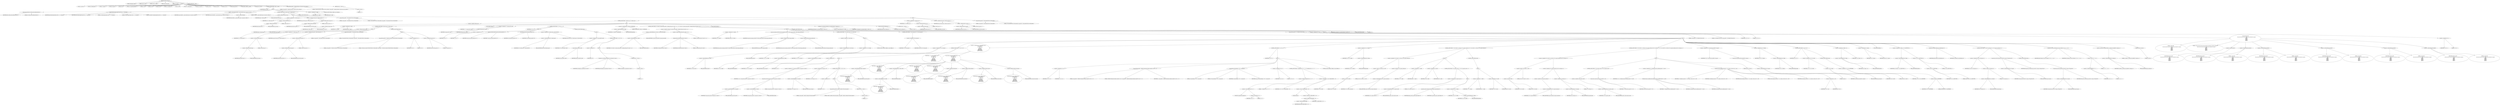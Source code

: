 digraph hostapd_notif_assoc {  
"1000120" [label = "(METHOD,hostapd_notif_assoc)" ]
"1000121" [label = "(PARAM,hostapd_data *hapd)" ]
"1000122" [label = "(PARAM,const u8 *addr)" ]
"1000123" [label = "(PARAM,const u8 *req_ies)" ]
"1000124" [label = "(PARAM,size_t req_ies_len)" ]
"1000125" [label = "(PARAM,int reassoc)" ]
"1000126" [label = "(BLOCK,,)" ]
"1000127" [label = "(LOCAL,v5: const u8 *)" ]
"1000128" [label = "(LOCAL,v6: hostapd_data *)" ]
"1000129" [label = "(LOCAL,v7: sta_info *)" ]
"1000130" [label = "(LOCAL,v8: sta_info *)" ]
"1000131" [label = "(LOCAL,v9: int)" ]
"1000132" [label = "(LOCAL,v10: wpa_state_machine *)" ]
"1000133" [label = "(LOCAL,v11: int)" ]
"1000134" [label = "(LOCAL,v12: int)" ]
"1000135" [label = "(LOCAL,v13: int)" ]
"1000136" [label = "(LOCAL,v14: unsigned int)" ]
"1000137" [label = "(LOCAL,v16: u32)" ]
"1000138" [label = "(LOCAL,v17: hostapd_data *)" ]
"1000139" [label = "(LOCAL,v18: const u8 *)" ]
"1000140" [label = "(LOCAL,v19: int)" ]
"1000141" [label = "(LOCAL,v20: u32)" ]
"1000142" [label = "(LOCAL,v21: u8 *)" ]
"1000143" [label = "(LOCAL,wpa_ie_len: int)" ]
"1000144" [label = "(LOCAL,elems: ieee802_11_elems)" ]
"1000145" [label = "(LOCAL,eid: u8 [ 1080 ])" ]
"1000146" [label = "(CONTROL_STRUCTURE,if ( addr ),if ( addr ))" ]
"1000147" [label = "(IDENTIFIER,addr,if ( addr ))" ]
"1000148" [label = "(BLOCK,,)" ]
"1000149" [label = "(random_add_randomness,random_add_randomness(addr, 6u))" ]
"1000150" [label = "(IDENTIFIER,addr,random_add_randomness(addr, 6u))" ]
"1000151" [label = "(LITERAL,6u,random_add_randomness(addr, 6u))" ]
"1000152" [label = "(hostapd_logger,hostapd_logger(hapd, addr, 1u, 2, \"associated\"))" ]
"1000153" [label = "(IDENTIFIER,hapd,hostapd_logger(hapd, addr, 1u, 2, \"associated\"))" ]
"1000154" [label = "(IDENTIFIER,addr,hostapd_logger(hapd, addr, 1u, 2, \"associated\"))" ]
"1000155" [label = "(LITERAL,1u,hostapd_logger(hapd, addr, 1u, 2, \"associated\"))" ]
"1000156" [label = "(LITERAL,2,hostapd_logger(hapd, addr, 1u, 2, \"associated\"))" ]
"1000157" [label = "(LITERAL,\"associated\",hostapd_logger(hapd, addr, 1u, 2, \"associated\"))" ]
"1000158" [label = "(ieee802_11_parse_elems,ieee802_11_parse_elems(req_ies, req_ies_len, &elems, 0))" ]
"1000159" [label = "(IDENTIFIER,req_ies,ieee802_11_parse_elems(req_ies, req_ies_len, &elems, 0))" ]
"1000160" [label = "(IDENTIFIER,req_ies_len,ieee802_11_parse_elems(req_ies, req_ies_len, &elems, 0))" ]
"1000161" [label = "(<operator>.addressOf,&elems)" ]
"1000162" [label = "(IDENTIFIER,elems,ieee802_11_parse_elems(req_ies, req_ies_len, &elems, 0))" ]
"1000163" [label = "(LITERAL,0,ieee802_11_parse_elems(req_ies, req_ies_len, &elems, 0))" ]
"1000164" [label = "(CONTROL_STRUCTURE,if ( elems.wps_ie ),if ( elems.wps_ie ))" ]
"1000165" [label = "(<operator>.fieldAccess,elems.wps_ie)" ]
"1000166" [label = "(IDENTIFIER,elems,if ( elems.wps_ie ))" ]
"1000167" [label = "(FIELD_IDENTIFIER,wps_ie,wps_ie)" ]
"1000168" [label = "(BLOCK,,)" ]
"1000169" [label = "(<operator>.assignment,v5 = elems.wps_ie - 2)" ]
"1000170" [label = "(IDENTIFIER,v5,v5 = elems.wps_ie - 2)" ]
"1000171" [label = "(<operator>.subtraction,elems.wps_ie - 2)" ]
"1000172" [label = "(<operator>.fieldAccess,elems.wps_ie)" ]
"1000173" [label = "(IDENTIFIER,elems,elems.wps_ie - 2)" ]
"1000174" [label = "(FIELD_IDENTIFIER,wps_ie,wps_ie)" ]
"1000175" [label = "(LITERAL,2,elems.wps_ie - 2)" ]
"1000176" [label = "(<operator>.assignment,wpa_ie_len = elems.wps_ie_len + 2)" ]
"1000177" [label = "(IDENTIFIER,wpa_ie_len,wpa_ie_len = elems.wps_ie_len + 2)" ]
"1000178" [label = "(<operator>.addition,elems.wps_ie_len + 2)" ]
"1000179" [label = "(<operator>.fieldAccess,elems.wps_ie_len)" ]
"1000180" [label = "(IDENTIFIER,elems,elems.wps_ie_len + 2)" ]
"1000181" [label = "(FIELD_IDENTIFIER,wps_ie_len,wps_ie_len)" ]
"1000182" [label = "(LITERAL,2,elems.wps_ie_len + 2)" ]
"1000183" [label = "(wpa_printf,wpa_printf(2, \"STA included WPS IE in (Re)AssocReq\"))" ]
"1000184" [label = "(LITERAL,2,wpa_printf(2, \"STA included WPS IE in (Re)AssocReq\"))" ]
"1000185" [label = "(LITERAL,\"STA included WPS IE in (Re)AssocReq\",wpa_printf(2, \"STA included WPS IE in (Re)AssocReq\"))" ]
"1000186" [label = "(CONTROL_STRUCTURE,else,else)" ]
"1000187" [label = "(BLOCK,,)" ]
"1000188" [label = "(CONTROL_STRUCTURE,if ( !elems.rsn_ie ),if ( !elems.rsn_ie ))" ]
"1000189" [label = "(<operator>.logicalNot,!elems.rsn_ie)" ]
"1000190" [label = "(<operator>.fieldAccess,elems.rsn_ie)" ]
"1000191" [label = "(IDENTIFIER,elems,!elems.rsn_ie)" ]
"1000192" [label = "(FIELD_IDENTIFIER,rsn_ie,rsn_ie)" ]
"1000193" [label = "(BLOCK,,)" ]
"1000194" [label = "(<operator>.assignment,v6 = hapd)" ]
"1000195" [label = "(IDENTIFIER,v6,v6 = hapd)" ]
"1000196" [label = "(IDENTIFIER,hapd,v6 = hapd)" ]
"1000197" [label = "(CONTROL_STRUCTURE,if ( elems.wpa_ie ),if ( elems.wpa_ie ))" ]
"1000198" [label = "(<operator>.fieldAccess,elems.wpa_ie)" ]
"1000199" [label = "(IDENTIFIER,elems,if ( elems.wpa_ie ))" ]
"1000200" [label = "(FIELD_IDENTIFIER,wpa_ie,wpa_ie)" ]
"1000201" [label = "(BLOCK,,)" ]
"1000202" [label = "(<operator>.assignment,v5 = elems.wpa_ie - 2)" ]
"1000203" [label = "(IDENTIFIER,v5,v5 = elems.wpa_ie - 2)" ]
"1000204" [label = "(<operator>.subtraction,elems.wpa_ie - 2)" ]
"1000205" [label = "(<operator>.fieldAccess,elems.wpa_ie)" ]
"1000206" [label = "(IDENTIFIER,elems,elems.wpa_ie - 2)" ]
"1000207" [label = "(FIELD_IDENTIFIER,wpa_ie,wpa_ie)" ]
"1000208" [label = "(LITERAL,2,elems.wpa_ie - 2)" ]
"1000209" [label = "(<operator>.assignment,wpa_ie_len = elems.wpa_ie_len + 2)" ]
"1000210" [label = "(IDENTIFIER,wpa_ie_len,wpa_ie_len = elems.wpa_ie_len + 2)" ]
"1000211" [label = "(<operator>.addition,elems.wpa_ie_len + 2)" ]
"1000212" [label = "(<operator>.fieldAccess,elems.wpa_ie_len)" ]
"1000213" [label = "(IDENTIFIER,elems,elems.wpa_ie_len + 2)" ]
"1000214" [label = "(FIELD_IDENTIFIER,wpa_ie_len,wpa_ie_len)" ]
"1000215" [label = "(LITERAL,2,elems.wpa_ie_len + 2)" ]
"1000216" [label = "(wpa_printf,wpa_printf(2, \"STA included WPA IE in (Re)AssocReq\"))" ]
"1000217" [label = "(LITERAL,2,wpa_printf(2, \"STA included WPA IE in (Re)AssocReq\"))" ]
"1000218" [label = "(LITERAL,\"STA included WPA IE in (Re)AssocReq\",wpa_printf(2, \"STA included WPA IE in (Re)AssocReq\"))" ]
"1000219" [label = "(CONTROL_STRUCTURE,else,else)" ]
"1000220" [label = "(BLOCK,,)" ]
"1000221" [label = "(wpa_printf,wpa_printf(2, \"STA did not include WPS/RSN/WPA IE in (Re)AssocReq\"))" ]
"1000222" [label = "(LITERAL,2,wpa_printf(2, \"STA did not include WPS/RSN/WPA IE in (Re)AssocReq\"))" ]
"1000223" [label = "(LITERAL,\"STA did not include WPS/RSN/WPA IE in (Re)AssocReq\",wpa_printf(2, \"STA did not include WPS/RSN/WPA IE in (Re)AssocReq\"))" ]
"1000224" [label = "(<operator>.assignment,v5 = 0)" ]
"1000225" [label = "(IDENTIFIER,v5,v5 = 0)" ]
"1000226" [label = "(LITERAL,0,v5 = 0)" ]
"1000227" [label = "(<operator>.assignment,wpa_ie_len = 0)" ]
"1000228" [label = "(IDENTIFIER,wpa_ie_len,wpa_ie_len = 0)" ]
"1000229" [label = "(LITERAL,0,wpa_ie_len = 0)" ]
"1000230" [label = "(JUMP_TARGET,LABEL_8)" ]
"1000231" [label = "(<operator>.assignment,v7 = ap_get_sta(v6, addr))" ]
"1000232" [label = "(IDENTIFIER,v7,v7 = ap_get_sta(v6, addr))" ]
"1000233" [label = "(ap_get_sta,ap_get_sta(v6, addr))" ]
"1000234" [label = "(IDENTIFIER,v6,ap_get_sta(v6, addr))" ]
"1000235" [label = "(IDENTIFIER,addr,ap_get_sta(v6, addr))" ]
"1000236" [label = "(CONTROL_STRUCTURE,if ( v7 ),if ( v7 ))" ]
"1000237" [label = "(IDENTIFIER,v7,if ( v7 ))" ]
"1000238" [label = "(BLOCK,,)" ]
"1000239" [label = "(<operator>.assignment,v8 = v7)" ]
"1000240" [label = "(IDENTIFIER,v8,v8 = v7)" ]
"1000241" [label = "(IDENTIFIER,v7,v8 = v7)" ]
"1000242" [label = "(ap_sta_no_session_timeout,ap_sta_no_session_timeout(v6, v7))" ]
"1000243" [label = "(IDENTIFIER,v6,ap_sta_no_session_timeout(v6, v7))" ]
"1000244" [label = "(IDENTIFIER,v7,ap_sta_no_session_timeout(v6, v7))" ]
"1000245" [label = "(accounting_sta_stop,accounting_sta_stop(v6, v8))" ]
"1000246" [label = "(IDENTIFIER,v6,accounting_sta_stop(v6, v8))" ]
"1000247" [label = "(IDENTIFIER,v8,accounting_sta_stop(v6, v8))" ]
"1000248" [label = "(<operator>.assignment,v8->timeout_next = STA_NULLFUNC)" ]
"1000249" [label = "(<operator>.indirectFieldAccess,v8->timeout_next)" ]
"1000250" [label = "(IDENTIFIER,v8,v8->timeout_next = STA_NULLFUNC)" ]
"1000251" [label = "(FIELD_IDENTIFIER,timeout_next,timeout_next)" ]
"1000252" [label = "(IDENTIFIER,STA_NULLFUNC,v8->timeout_next = STA_NULLFUNC)" ]
"1000253" [label = "(CONTROL_STRUCTURE,else,else)" ]
"1000254" [label = "(BLOCK,,)" ]
"1000255" [label = "(<operator>.assignment,v8 = ap_sta_add(v6, addr))" ]
"1000256" [label = "(IDENTIFIER,v8,v8 = ap_sta_add(v6, addr))" ]
"1000257" [label = "(ap_sta_add,ap_sta_add(v6, addr))" ]
"1000258" [label = "(IDENTIFIER,v6,ap_sta_add(v6, addr))" ]
"1000259" [label = "(IDENTIFIER,addr,ap_sta_add(v6, addr))" ]
"1000260" [label = "(CONTROL_STRUCTURE,if ( !v8 ),if ( !v8 ))" ]
"1000261" [label = "(<operator>.logicalNot,!v8)" ]
"1000262" [label = "(IDENTIFIER,v8,!v8)" ]
"1000263" [label = "(BLOCK,,)" ]
"1000264" [label = "(hostapd_drv_sta_disassoc,hostapd_drv_sta_disassoc(v6, addr, 5))" ]
"1000265" [label = "(IDENTIFIER,v6,hostapd_drv_sta_disassoc(v6, addr, 5))" ]
"1000266" [label = "(IDENTIFIER,addr,hostapd_drv_sta_disassoc(v6, addr, 5))" ]
"1000267" [label = "(LITERAL,5,hostapd_drv_sta_disassoc(v6, addr, 5))" ]
"1000268" [label = "(RETURN,return -1;,return -1;)" ]
"1000269" [label = "(<operator>.minus,-1)" ]
"1000270" [label = "(LITERAL,1,-1)" ]
"1000271" [label = "(<operators>.assignmentAnd,v8->flags &= 0xFFFECFFF)" ]
"1000272" [label = "(<operator>.indirectFieldAccess,v8->flags)" ]
"1000273" [label = "(IDENTIFIER,v8,v8->flags &= 0xFFFECFFF)" ]
"1000274" [label = "(FIELD_IDENTIFIER,flags,flags)" ]
"1000275" [label = "(LITERAL,0xFFFECFFF,v8->flags &= 0xFFFECFFF)" ]
"1000276" [label = "(CONTROL_STRUCTURE,if ( v6->iface->drv_max_acl_mac_addrs || hostapd_check_acl(v6, addr, 0) == 1 ),if ( v6->iface->drv_max_acl_mac_addrs || hostapd_check_acl(v6, addr, 0) == 1 ))" ]
"1000277" [label = "(<operator>.logicalOr,v6->iface->drv_max_acl_mac_addrs || hostapd_check_acl(v6, addr, 0) == 1)" ]
"1000278" [label = "(<operator>.indirectFieldAccess,v6->iface->drv_max_acl_mac_addrs)" ]
"1000279" [label = "(<operator>.indirectFieldAccess,v6->iface)" ]
"1000280" [label = "(IDENTIFIER,v6,v6->iface->drv_max_acl_mac_addrs || hostapd_check_acl(v6, addr, 0) == 1)" ]
"1000281" [label = "(FIELD_IDENTIFIER,iface,iface)" ]
"1000282" [label = "(FIELD_IDENTIFIER,drv_max_acl_mac_addrs,drv_max_acl_mac_addrs)" ]
"1000283" [label = "(<operator>.equals,hostapd_check_acl(v6, addr, 0) == 1)" ]
"1000284" [label = "(hostapd_check_acl,hostapd_check_acl(v6, addr, 0))" ]
"1000285" [label = "(IDENTIFIER,v6,hostapd_check_acl(v6, addr, 0))" ]
"1000286" [label = "(IDENTIFIER,addr,hostapd_check_acl(v6, addr, 0))" ]
"1000287" [label = "(LITERAL,0,hostapd_check_acl(v6, addr, 0))" ]
"1000288" [label = "(LITERAL,1,hostapd_check_acl(v6, addr, 0) == 1)" ]
"1000289" [label = "(BLOCK,,)" ]
"1000290" [label = "(<operator>.assignment,v9 = reassoc)" ]
"1000291" [label = "(IDENTIFIER,v9,v9 = reassoc)" ]
"1000292" [label = "(IDENTIFIER,reassoc,v9 = reassoc)" ]
"1000293" [label = "(ap_copy_sta_supp_op_classes,ap_copy_sta_supp_op_classes(v8, elems.supp_op_classes, elems.supp_op_classes_len))" ]
"1000294" [label = "(IDENTIFIER,v8,ap_copy_sta_supp_op_classes(v8, elems.supp_op_classes, elems.supp_op_classes_len))" ]
"1000295" [label = "(<operator>.fieldAccess,elems.supp_op_classes)" ]
"1000296" [label = "(IDENTIFIER,elems,ap_copy_sta_supp_op_classes(v8, elems.supp_op_classes, elems.supp_op_classes_len))" ]
"1000297" [label = "(FIELD_IDENTIFIER,supp_op_classes,supp_op_classes)" ]
"1000298" [label = "(<operator>.fieldAccess,elems.supp_op_classes_len)" ]
"1000299" [label = "(IDENTIFIER,elems,ap_copy_sta_supp_op_classes(v8, elems.supp_op_classes, elems.supp_op_classes_len))" ]
"1000300" [label = "(FIELD_IDENTIFIER,supp_op_classes_len,supp_op_classes_len)" ]
"1000301" [label = "(CONTROL_STRUCTURE,if ( !v6->conf->wpa ),if ( !v6->conf->wpa ))" ]
"1000302" [label = "(<operator>.logicalNot,!v6->conf->wpa)" ]
"1000303" [label = "(<operator>.indirectFieldAccess,v6->conf->wpa)" ]
"1000304" [label = "(<operator>.indirectFieldAccess,v6->conf)" ]
"1000305" [label = "(IDENTIFIER,v6,!v6->conf->wpa)" ]
"1000306" [label = "(FIELD_IDENTIFIER,conf,conf)" ]
"1000307" [label = "(FIELD_IDENTIFIER,wpa,wpa)" ]
"1000308" [label = "(BLOCK,,)" ]
"1000309" [label = "(<operator>.assignment,v14 = v8->flags)" ]
"1000310" [label = "(IDENTIFIER,v14,v14 = v8->flags)" ]
"1000311" [label = "(<operator>.indirectFieldAccess,v8->flags)" ]
"1000312" [label = "(IDENTIFIER,v8,v14 = v8->flags)" ]
"1000313" [label = "(FIELD_IDENTIFIER,flags,flags)" ]
"1000314" [label = "(CONTROL_STRUCTURE,goto LABEL_22;,goto LABEL_22;)" ]
"1000315" [label = "(CONTROL_STRUCTURE,if ( v5 && wpa_ie_len ),if ( v5 && wpa_ie_len ))" ]
"1000316" [label = "(<operator>.logicalAnd,v5 && wpa_ie_len)" ]
"1000317" [label = "(IDENTIFIER,v5,v5 && wpa_ie_len)" ]
"1000318" [label = "(IDENTIFIER,wpa_ie_len,v5 && wpa_ie_len)" ]
"1000319" [label = "(BLOCK,,)" ]
"1000320" [label = "(<operator>.assignment,v10 = v8->wpa_sm)" ]
"1000321" [label = "(IDENTIFIER,v10,v10 = v8->wpa_sm)" ]
"1000322" [label = "(<operator>.indirectFieldAccess,v8->wpa_sm)" ]
"1000323" [label = "(IDENTIFIER,v8,v10 = v8->wpa_sm)" ]
"1000324" [label = "(FIELD_IDENTIFIER,wpa_sm,wpa_sm)" ]
"1000325" [label = "(CONTROL_STRUCTURE,if ( !v10 ),if ( !v10 ))" ]
"1000326" [label = "(<operator>.logicalNot,!v10)" ]
"1000327" [label = "(IDENTIFIER,v10,!v10)" ]
"1000328" [label = "(BLOCK,,)" ]
"1000329" [label = "(<operator>.assignment,v10 = wpa_auth_sta_init(v6->wpa_auth, v8->addr, 0))" ]
"1000330" [label = "(IDENTIFIER,v10,v10 = wpa_auth_sta_init(v6->wpa_auth, v8->addr, 0))" ]
"1000331" [label = "(wpa_auth_sta_init,wpa_auth_sta_init(v6->wpa_auth, v8->addr, 0))" ]
"1000332" [label = "(<operator>.indirectFieldAccess,v6->wpa_auth)" ]
"1000333" [label = "(IDENTIFIER,v6,wpa_auth_sta_init(v6->wpa_auth, v8->addr, 0))" ]
"1000334" [label = "(FIELD_IDENTIFIER,wpa_auth,wpa_auth)" ]
"1000335" [label = "(<operator>.indirectFieldAccess,v8->addr)" ]
"1000336" [label = "(IDENTIFIER,v8,wpa_auth_sta_init(v6->wpa_auth, v8->addr, 0))" ]
"1000337" [label = "(FIELD_IDENTIFIER,addr,addr)" ]
"1000338" [label = "(LITERAL,0,wpa_auth_sta_init(v6->wpa_auth, v8->addr, 0))" ]
"1000339" [label = "(<operator>.assignment,v8->wpa_sm = v10)" ]
"1000340" [label = "(<operator>.indirectFieldAccess,v8->wpa_sm)" ]
"1000341" [label = "(IDENTIFIER,v8,v8->wpa_sm = v10)" ]
"1000342" [label = "(FIELD_IDENTIFIER,wpa_sm,wpa_sm)" ]
"1000343" [label = "(IDENTIFIER,v10,v8->wpa_sm = v10)" ]
"1000344" [label = "(CONTROL_STRUCTURE,if ( !v10 ),if ( !v10 ))" ]
"1000345" [label = "(<operator>.logicalNot,!v10)" ]
"1000346" [label = "(IDENTIFIER,v10,!v10)" ]
"1000347" [label = "(BLOCK,,)" ]
"1000348" [label = "(wpa_printf,wpa_printf(5, \"Failed to initialize WPA state machine\"))" ]
"1000349" [label = "(LITERAL,5,wpa_printf(5, \"Failed to initialize WPA state machine\"))" ]
"1000350" [label = "(LITERAL,\"Failed to initialize WPA state machine\",wpa_printf(5, \"Failed to initialize WPA state machine\"))" ]
"1000351" [label = "(RETURN,return -1;,return -1;)" ]
"1000352" [label = "(<operator>.minus,-1)" ]
"1000353" [label = "(LITERAL,1,-1)" ]
"1000354" [label = "(<operator>.assignment,v11 = wpa_validate_wpa_ie(\n                    hapd->wpa_auth,\n                    v10,\n                    v6->iface->freq,\n                    v5,\n                    wpa_ie_len,\n                    elems.mdie,\n                    elems.mdie_len,\n                    elems.owe_dh,\n                    elems.owe_dh_len))" ]
"1000355" [label = "(IDENTIFIER,v11,v11 = wpa_validate_wpa_ie(\n                    hapd->wpa_auth,\n                    v10,\n                    v6->iface->freq,\n                    v5,\n                    wpa_ie_len,\n                    elems.mdie,\n                    elems.mdie_len,\n                    elems.owe_dh,\n                    elems.owe_dh_len))" ]
"1000356" [label = "(wpa_validate_wpa_ie,wpa_validate_wpa_ie(\n                    hapd->wpa_auth,\n                    v10,\n                    v6->iface->freq,\n                    v5,\n                    wpa_ie_len,\n                    elems.mdie,\n                    elems.mdie_len,\n                    elems.owe_dh,\n                    elems.owe_dh_len))" ]
"1000357" [label = "(<operator>.indirectFieldAccess,hapd->wpa_auth)" ]
"1000358" [label = "(IDENTIFIER,hapd,wpa_validate_wpa_ie(\n                    hapd->wpa_auth,\n                    v10,\n                    v6->iface->freq,\n                    v5,\n                    wpa_ie_len,\n                    elems.mdie,\n                    elems.mdie_len,\n                    elems.owe_dh,\n                    elems.owe_dh_len))" ]
"1000359" [label = "(FIELD_IDENTIFIER,wpa_auth,wpa_auth)" ]
"1000360" [label = "(IDENTIFIER,v10,wpa_validate_wpa_ie(\n                    hapd->wpa_auth,\n                    v10,\n                    v6->iface->freq,\n                    v5,\n                    wpa_ie_len,\n                    elems.mdie,\n                    elems.mdie_len,\n                    elems.owe_dh,\n                    elems.owe_dh_len))" ]
"1000361" [label = "(<operator>.indirectFieldAccess,v6->iface->freq)" ]
"1000362" [label = "(<operator>.indirectFieldAccess,v6->iface)" ]
"1000363" [label = "(IDENTIFIER,v6,wpa_validate_wpa_ie(\n                    hapd->wpa_auth,\n                    v10,\n                    v6->iface->freq,\n                    v5,\n                    wpa_ie_len,\n                    elems.mdie,\n                    elems.mdie_len,\n                    elems.owe_dh,\n                    elems.owe_dh_len))" ]
"1000364" [label = "(FIELD_IDENTIFIER,iface,iface)" ]
"1000365" [label = "(FIELD_IDENTIFIER,freq,freq)" ]
"1000366" [label = "(IDENTIFIER,v5,wpa_validate_wpa_ie(\n                    hapd->wpa_auth,\n                    v10,\n                    v6->iface->freq,\n                    v5,\n                    wpa_ie_len,\n                    elems.mdie,\n                    elems.mdie_len,\n                    elems.owe_dh,\n                    elems.owe_dh_len))" ]
"1000367" [label = "(IDENTIFIER,wpa_ie_len,wpa_validate_wpa_ie(\n                    hapd->wpa_auth,\n                    v10,\n                    v6->iface->freq,\n                    v5,\n                    wpa_ie_len,\n                    elems.mdie,\n                    elems.mdie_len,\n                    elems.owe_dh,\n                    elems.owe_dh_len))" ]
"1000368" [label = "(<operator>.fieldAccess,elems.mdie)" ]
"1000369" [label = "(IDENTIFIER,elems,wpa_validate_wpa_ie(\n                    hapd->wpa_auth,\n                    v10,\n                    v6->iface->freq,\n                    v5,\n                    wpa_ie_len,\n                    elems.mdie,\n                    elems.mdie_len,\n                    elems.owe_dh,\n                    elems.owe_dh_len))" ]
"1000370" [label = "(FIELD_IDENTIFIER,mdie,mdie)" ]
"1000371" [label = "(<operator>.fieldAccess,elems.mdie_len)" ]
"1000372" [label = "(IDENTIFIER,elems,wpa_validate_wpa_ie(\n                    hapd->wpa_auth,\n                    v10,\n                    v6->iface->freq,\n                    v5,\n                    wpa_ie_len,\n                    elems.mdie,\n                    elems.mdie_len,\n                    elems.owe_dh,\n                    elems.owe_dh_len))" ]
"1000373" [label = "(FIELD_IDENTIFIER,mdie_len,mdie_len)" ]
"1000374" [label = "(<operator>.fieldAccess,elems.owe_dh)" ]
"1000375" [label = "(IDENTIFIER,elems,wpa_validate_wpa_ie(\n                    hapd->wpa_auth,\n                    v10,\n                    v6->iface->freq,\n                    v5,\n                    wpa_ie_len,\n                    elems.mdie,\n                    elems.mdie_len,\n                    elems.owe_dh,\n                    elems.owe_dh_len))" ]
"1000376" [label = "(FIELD_IDENTIFIER,owe_dh,owe_dh)" ]
"1000377" [label = "(<operator>.fieldAccess,elems.owe_dh_len)" ]
"1000378" [label = "(IDENTIFIER,elems,wpa_validate_wpa_ie(\n                    hapd->wpa_auth,\n                    v10,\n                    v6->iface->freq,\n                    v5,\n                    wpa_ie_len,\n                    elems.mdie,\n                    elems.mdie_len,\n                    elems.owe_dh,\n                    elems.owe_dh_len))" ]
"1000379" [label = "(FIELD_IDENTIFIER,owe_dh_len,owe_dh_len)" ]
"1000380" [label = "(CONTROL_STRUCTURE,if ( v11 ),if ( v11 ))" ]
"1000381" [label = "(IDENTIFIER,v11,if ( v11 ))" ]
"1000382" [label = "(BLOCK,,)" ]
"1000383" [label = "(<operator>.assignment,v12 = v11)" ]
"1000384" [label = "(IDENTIFIER,v12,v12 = v11)" ]
"1000385" [label = "(IDENTIFIER,v11,v12 = v11)" ]
"1000386" [label = "(wpa_printf,wpa_printf(2, \"WPA/RSN information element rejected? (res %u)\", v11))" ]
"1000387" [label = "(LITERAL,2,wpa_printf(2, \"WPA/RSN information element rejected? (res %u)\", v11))" ]
"1000388" [label = "(LITERAL,\"WPA/RSN information element rejected? (res %u)\",wpa_printf(2, \"WPA/RSN information element rejected? (res %u)\", v11))" ]
"1000389" [label = "(IDENTIFIER,v11,wpa_printf(2, \"WPA/RSN information element rejected? (res %u)\", v11))" ]
"1000390" [label = "(wpa_hexdump,wpa_hexdump(2, \"IE\", v5, wpa_ie_len))" ]
"1000391" [label = "(LITERAL,2,wpa_hexdump(2, \"IE\", v5, wpa_ie_len))" ]
"1000392" [label = "(LITERAL,\"IE\",wpa_hexdump(2, \"IE\", v5, wpa_ie_len))" ]
"1000393" [label = "(IDENTIFIER,v5,wpa_hexdump(2, \"IE\", v5, wpa_ie_len))" ]
"1000394" [label = "(IDENTIFIER,wpa_ie_len,wpa_hexdump(2, \"IE\", v5, wpa_ie_len))" ]
"1000395" [label = "(<operator>.assignment,v13 = 13)" ]
"1000396" [label = "(IDENTIFIER,v13,v13 = 13)" ]
"1000397" [label = "(LITERAL,13,v13 = 13)" ]
"1000398" [label = "(CONTROL_STRUCTURE,if ( (unsigned int)(v12 - 2) < 7 ),if ( (unsigned int)(v12 - 2) < 7 ))" ]
"1000399" [label = "(<operator>.lessThan,(unsigned int)(v12 - 2) < 7)" ]
"1000400" [label = "(<operator>.cast,(unsigned int)(v12 - 2))" ]
"1000401" [label = "(UNKNOWN,unsigned int,unsigned int)" ]
"1000402" [label = "(<operator>.subtraction,v12 - 2)" ]
"1000403" [label = "(IDENTIFIER,v12,v12 - 2)" ]
"1000404" [label = "(LITERAL,2,v12 - 2)" ]
"1000405" [label = "(LITERAL,7,(unsigned int)(v12 - 2) < 7)" ]
"1000406" [label = "(<operator>.assignment,v13 = (int)*(&off_80C6998 + v12))" ]
"1000407" [label = "(IDENTIFIER,v13,v13 = (int)*(&off_80C6998 + v12))" ]
"1000408" [label = "(<operator>.cast,(int)*(&off_80C6998 + v12))" ]
"1000409" [label = "(UNKNOWN,int,int)" ]
"1000410" [label = "(<operator>.indirection,*(&off_80C6998 + v12))" ]
"1000411" [label = "(<operator>.addition,&off_80C6998 + v12)" ]
"1000412" [label = "(<operator>.addressOf,&off_80C6998)" ]
"1000413" [label = "(IDENTIFIER,off_80C6998,&off_80C6998 + v12)" ]
"1000414" [label = "(IDENTIFIER,v12,&off_80C6998 + v12)" ]
"1000415" [label = "(CONTROL_STRUCTURE,goto LABEL_30;,goto LABEL_30;)" ]
"1000416" [label = "(<operator>.assignment,v16 = v8->flags)" ]
"1000417" [label = "(IDENTIFIER,v16,v16 = v8->flags)" ]
"1000418" [label = "(<operator>.indirectFieldAccess,v8->flags)" ]
"1000419" [label = "(IDENTIFIER,v8,v16 = v8->flags)" ]
"1000420" [label = "(FIELD_IDENTIFIER,flags,flags)" ]
"1000421" [label = "(CONTROL_STRUCTURE,if ( (v16 & 0x402) == 1026 && !v8->sa_query_timed_out ),if ( (v16 & 0x402) == 1026 && !v8->sa_query_timed_out ))" ]
"1000422" [label = "(<operator>.logicalAnd,(v16 & 0x402) == 1026 && !v8->sa_query_timed_out)" ]
"1000423" [label = "(<operator>.equals,(v16 & 0x402) == 1026)" ]
"1000424" [label = "(<operator>.and,v16 & 0x402)" ]
"1000425" [label = "(IDENTIFIER,v16,v16 & 0x402)" ]
"1000426" [label = "(LITERAL,0x402,v16 & 0x402)" ]
"1000427" [label = "(LITERAL,1026,(v16 & 0x402) == 1026)" ]
"1000428" [label = "(<operator>.logicalNot,!v8->sa_query_timed_out)" ]
"1000429" [label = "(<operator>.indirectFieldAccess,v8->sa_query_timed_out)" ]
"1000430" [label = "(IDENTIFIER,v8,!v8->sa_query_timed_out)" ]
"1000431" [label = "(FIELD_IDENTIFIER,sa_query_timed_out,sa_query_timed_out)" ]
"1000432" [label = "(BLOCK,,)" ]
"1000433" [label = "(<operator>.assignment,v17 = hapd)" ]
"1000434" [label = "(IDENTIFIER,v17,v17 = hapd)" ]
"1000435" [label = "(IDENTIFIER,hapd,v17 = hapd)" ]
"1000436" [label = "(<operator>.assignment,v18 = addr)" ]
"1000437" [label = "(IDENTIFIER,v18,v18 = addr)" ]
"1000438" [label = "(IDENTIFIER,addr,v18 = addr)" ]
"1000439" [label = "(CONTROL_STRUCTURE,if ( v8->sa_query_count > 0 ),if ( v8->sa_query_count > 0 ))" ]
"1000440" [label = "(<operator>.greaterThan,v8->sa_query_count > 0)" ]
"1000441" [label = "(<operator>.indirectFieldAccess,v8->sa_query_count)" ]
"1000442" [label = "(IDENTIFIER,v8,v8->sa_query_count > 0)" ]
"1000443" [label = "(FIELD_IDENTIFIER,sa_query_count,sa_query_count)" ]
"1000444" [label = "(LITERAL,0,v8->sa_query_count > 0)" ]
"1000445" [label = "(BLOCK,,)" ]
"1000446" [label = "(ap_check_sa_query_timeout,ap_check_sa_query_timeout(hapd, v8))" ]
"1000447" [label = "(IDENTIFIER,hapd,ap_check_sa_query_timeout(hapd, v8))" ]
"1000448" [label = "(IDENTIFIER,v8,ap_check_sa_query_timeout(hapd, v8))" ]
"1000449" [label = "(<operator>.assignment,v16 = v8->flags)" ]
"1000450" [label = "(IDENTIFIER,v16,v16 = v8->flags)" ]
"1000451" [label = "(<operator>.indirectFieldAccess,v8->flags)" ]
"1000452" [label = "(IDENTIFIER,v8,v16 = v8->flags)" ]
"1000453" [label = "(FIELD_IDENTIFIER,flags,flags)" ]
"1000454" [label = "(CONTROL_STRUCTURE,else,else)" ]
"1000455" [label = "(BLOCK,,)" ]
"1000456" [label = "(<operator>.assignment,v17 = hapd)" ]
"1000457" [label = "(IDENTIFIER,v17,v17 = hapd)" ]
"1000458" [label = "(IDENTIFIER,hapd,v17 = hapd)" ]
"1000459" [label = "(<operator>.assignment,v18 = addr)" ]
"1000460" [label = "(IDENTIFIER,v18,v18 = addr)" ]
"1000461" [label = "(IDENTIFIER,addr,v18 = addr)" ]
"1000462" [label = "(CONTROL_STRUCTURE,if ( (v16 & 0x402) == 1026 && !v8->sa_query_timed_out && v8->auth_alg != 2 ),if ( (v16 & 0x402) == 1026 && !v8->sa_query_timed_out && v8->auth_alg != 2 ))" ]
"1000463" [label = "(<operator>.logicalAnd,(v16 & 0x402) == 1026 && !v8->sa_query_timed_out && v8->auth_alg != 2)" ]
"1000464" [label = "(<operator>.equals,(v16 & 0x402) == 1026)" ]
"1000465" [label = "(<operator>.and,v16 & 0x402)" ]
"1000466" [label = "(IDENTIFIER,v16,v16 & 0x402)" ]
"1000467" [label = "(LITERAL,0x402,v16 & 0x402)" ]
"1000468" [label = "(LITERAL,1026,(v16 & 0x402) == 1026)" ]
"1000469" [label = "(<operator>.logicalAnd,!v8->sa_query_timed_out && v8->auth_alg != 2)" ]
"1000470" [label = "(<operator>.logicalNot,!v8->sa_query_timed_out)" ]
"1000471" [label = "(<operator>.indirectFieldAccess,v8->sa_query_timed_out)" ]
"1000472" [label = "(IDENTIFIER,v8,!v8->sa_query_timed_out)" ]
"1000473" [label = "(FIELD_IDENTIFIER,sa_query_timed_out,sa_query_timed_out)" ]
"1000474" [label = "(<operator>.notEquals,v8->auth_alg != 2)" ]
"1000475" [label = "(<operator>.indirectFieldAccess,v8->auth_alg)" ]
"1000476" [label = "(IDENTIFIER,v8,v8->auth_alg != 2)" ]
"1000477" [label = "(FIELD_IDENTIFIER,auth_alg,auth_alg)" ]
"1000478" [label = "(LITERAL,2,v8->auth_alg != 2)" ]
"1000479" [label = "(BLOCK,,)" ]
"1000480" [label = "(CONTROL_STRUCTURE,if ( !v8->sa_query_count ),if ( !v8->sa_query_count ))" ]
"1000481" [label = "(<operator>.logicalNot,!v8->sa_query_count)" ]
"1000482" [label = "(<operator>.indirectFieldAccess,v8->sa_query_count)" ]
"1000483" [label = "(IDENTIFIER,v8,!v8->sa_query_count)" ]
"1000484" [label = "(FIELD_IDENTIFIER,sa_query_count,sa_query_count)" ]
"1000485" [label = "(ap_sta_start_sa_query,ap_sta_start_sa_query(v17, v8))" ]
"1000486" [label = "(IDENTIFIER,v17,ap_sta_start_sa_query(v17, v8))" ]
"1000487" [label = "(IDENTIFIER,v8,ap_sta_start_sa_query(v17, v8))" ]
"1000488" [label = "(<operator>.assignment,v21 = hostapd_eid_assoc_comeback_time(v17, v8, eid))" ]
"1000489" [label = "(IDENTIFIER,v21,v21 = hostapd_eid_assoc_comeback_time(v17, v8, eid))" ]
"1000490" [label = "(hostapd_eid_assoc_comeback_time,hostapd_eid_assoc_comeback_time(v17, v8, eid))" ]
"1000491" [label = "(IDENTIFIER,v17,hostapd_eid_assoc_comeback_time(v17, v8, eid))" ]
"1000492" [label = "(IDENTIFIER,v8,hostapd_eid_assoc_comeback_time(v17, v8, eid))" ]
"1000493" [label = "(IDENTIFIER,eid,hostapd_eid_assoc_comeback_time(v17, v8, eid))" ]
"1000494" [label = "(hostapd_sta_assoc,hostapd_sta_assoc(v17, v18, reassoc, 0x1Eu, eid, v21 - eid))" ]
"1000495" [label = "(IDENTIFIER,v17,hostapd_sta_assoc(v17, v18, reassoc, 0x1Eu, eid, v21 - eid))" ]
"1000496" [label = "(IDENTIFIER,v18,hostapd_sta_assoc(v17, v18, reassoc, 0x1Eu, eid, v21 - eid))" ]
"1000497" [label = "(IDENTIFIER,reassoc,hostapd_sta_assoc(v17, v18, reassoc, 0x1Eu, eid, v21 - eid))" ]
"1000498" [label = "(LITERAL,0x1Eu,hostapd_sta_assoc(v17, v18, reassoc, 0x1Eu, eid, v21 - eid))" ]
"1000499" [label = "(IDENTIFIER,eid,hostapd_sta_assoc(v17, v18, reassoc, 0x1Eu, eid, v21 - eid))" ]
"1000500" [label = "(<operator>.subtraction,v21 - eid)" ]
"1000501" [label = "(IDENTIFIER,v21,v21 - eid)" ]
"1000502" [label = "(IDENTIFIER,eid,v21 - eid)" ]
"1000503" [label = "(RETURN,return 0;,return 0;)" ]
"1000504" [label = "(LITERAL,0,return 0;)" ]
"1000505" [label = "(<operator>.assignment,v19 = wpa_auth_uses_mfp(v8->wpa_sm))" ]
"1000506" [label = "(IDENTIFIER,v19,v19 = wpa_auth_uses_mfp(v8->wpa_sm))" ]
"1000507" [label = "(wpa_auth_uses_mfp,wpa_auth_uses_mfp(v8->wpa_sm))" ]
"1000508" [label = "(<operator>.indirectFieldAccess,v8->wpa_sm)" ]
"1000509" [label = "(IDENTIFIER,v8,wpa_auth_uses_mfp(v8->wpa_sm))" ]
"1000510" [label = "(FIELD_IDENTIFIER,wpa_sm,wpa_sm)" ]
"1000511" [label = "(<operator>.assignment,v20 = v8->flags)" ]
"1000512" [label = "(IDENTIFIER,v20,v20 = v8->flags)" ]
"1000513" [label = "(<operator>.indirectFieldAccess,v8->flags)" ]
"1000514" [label = "(IDENTIFIER,v8,v20 = v8->flags)" ]
"1000515" [label = "(FIELD_IDENTIFIER,flags,flags)" ]
"1000516" [label = "(CONTROL_STRUCTURE,if ( v19 ),if ( v19 ))" ]
"1000517" [label = "(IDENTIFIER,v19,if ( v19 ))" ]
"1000518" [label = "(<operator>.assignment,v14 = v20 | 0x400)" ]
"1000519" [label = "(IDENTIFIER,v14,v14 = v20 | 0x400)" ]
"1000520" [label = "(<operator>.or,v20 | 0x400)" ]
"1000521" [label = "(IDENTIFIER,v20,v20 | 0x400)" ]
"1000522" [label = "(LITERAL,0x400,v20 | 0x400)" ]
"1000523" [label = "(CONTROL_STRUCTURE,else,else)" ]
"1000524" [label = "(<operator>.assignment,v14 = v20 & 0xFFFFFBFF)" ]
"1000525" [label = "(IDENTIFIER,v14,v14 = v20 & 0xFFFFFBFF)" ]
"1000526" [label = "(<operator>.and,v20 & 0xFFFFFBFF)" ]
"1000527" [label = "(IDENTIFIER,v20,v20 & 0xFFFFFBFF)" ]
"1000528" [label = "(LITERAL,0xFFFFFBFF,v20 & 0xFFFFFBFF)" ]
"1000529" [label = "(<operator>.assignment,v8->flags = v14)" ]
"1000530" [label = "(<operator>.indirectFieldAccess,v8->flags)" ]
"1000531" [label = "(IDENTIFIER,v8,v8->flags = v14)" ]
"1000532" [label = "(FIELD_IDENTIFIER,flags,flags)" ]
"1000533" [label = "(IDENTIFIER,v14,v8->flags = v14)" ]
"1000534" [label = "(<operator>.assignment,v9 = reassoc)" ]
"1000535" [label = "(IDENTIFIER,v9,v9 = reassoc)" ]
"1000536" [label = "(IDENTIFIER,reassoc,v9 = reassoc)" ]
"1000537" [label = "(JUMP_TARGET,LABEL_22)" ]
"1000538" [label = "(<operator>.assignment,v8->flags = v14 & 0xFFF7FFFC | 3)" ]
"1000539" [label = "(<operator>.indirectFieldAccess,v8->flags)" ]
"1000540" [label = "(IDENTIFIER,v8,v8->flags = v14 & 0xFFF7FFFC | 3)" ]
"1000541" [label = "(FIELD_IDENTIFIER,flags,flags)" ]
"1000542" [label = "(<operator>.or,v14 & 0xFFF7FFFC | 3)" ]
"1000543" [label = "(<operator>.and,v14 & 0xFFF7FFFC)" ]
"1000544" [label = "(IDENTIFIER,v14,v14 & 0xFFF7FFFC)" ]
"1000545" [label = "(LITERAL,0xFFF7FFFC,v14 & 0xFFF7FFFC)" ]
"1000546" [label = "(LITERAL,3,v14 & 0xFFF7FFFC | 3)" ]
"1000547" [label = "(hostapd_set_sta_flags,hostapd_set_sta_flags(hapd, v8))" ]
"1000548" [label = "(IDENTIFIER,hapd,hostapd_set_sta_flags(hapd, v8))" ]
"1000549" [label = "(IDENTIFIER,v8,hostapd_set_sta_flags(hapd, v8))" ]
"1000550" [label = "(CONTROL_STRUCTURE,if ( v9 && v8->auth_alg == 2 ),if ( v9 && v8->auth_alg == 2 ))" ]
"1000551" [label = "(<operator>.logicalAnd,v9 && v8->auth_alg == 2)" ]
"1000552" [label = "(IDENTIFIER,v9,v9 && v8->auth_alg == 2)" ]
"1000553" [label = "(<operator>.equals,v8->auth_alg == 2)" ]
"1000554" [label = "(<operator>.indirectFieldAccess,v8->auth_alg)" ]
"1000555" [label = "(IDENTIFIER,v8,v8->auth_alg == 2)" ]
"1000556" [label = "(FIELD_IDENTIFIER,auth_alg,auth_alg)" ]
"1000557" [label = "(LITERAL,2,v8->auth_alg == 2)" ]
"1000558" [label = "(wpa_auth_sm_event,wpa_auth_sm_event(v8->wpa_sm, WPA_ASSOC_FT))" ]
"1000559" [label = "(<operator>.indirectFieldAccess,v8->wpa_sm)" ]
"1000560" [label = "(IDENTIFIER,v8,wpa_auth_sm_event(v8->wpa_sm, WPA_ASSOC_FT))" ]
"1000561" [label = "(FIELD_IDENTIFIER,wpa_sm,wpa_sm)" ]
"1000562" [label = "(IDENTIFIER,WPA_ASSOC_FT,wpa_auth_sm_event(v8->wpa_sm, WPA_ASSOC_FT))" ]
"1000563" [label = "(CONTROL_STRUCTURE,else,else)" ]
"1000564" [label = "(wpa_auth_sm_event,wpa_auth_sm_event(v8->wpa_sm, WPA_ASSOC))" ]
"1000565" [label = "(<operator>.indirectFieldAccess,v8->wpa_sm)" ]
"1000566" [label = "(IDENTIFIER,v8,wpa_auth_sm_event(v8->wpa_sm, WPA_ASSOC))" ]
"1000567" [label = "(FIELD_IDENTIFIER,wpa_sm,wpa_sm)" ]
"1000568" [label = "(IDENTIFIER,WPA_ASSOC,wpa_auth_sm_event(v8->wpa_sm, WPA_ASSOC))" ]
"1000569" [label = "(hostapd_new_assoc_sta,hostapd_new_assoc_sta(hapd, v8, (v14 >> 1) & 1))" ]
"1000570" [label = "(IDENTIFIER,hapd,hostapd_new_assoc_sta(hapd, v8, (v14 >> 1) & 1))" ]
"1000571" [label = "(IDENTIFIER,v8,hostapd_new_assoc_sta(hapd, v8, (v14 >> 1) & 1))" ]
"1000572" [label = "(<operator>.and,(v14 >> 1) & 1)" ]
"1000573" [label = "(<operator>.arithmeticShiftRight,v14 >> 1)" ]
"1000574" [label = "(IDENTIFIER,v14,v14 >> 1)" ]
"1000575" [label = "(LITERAL,1,v14 >> 1)" ]
"1000576" [label = "(LITERAL,1,(v14 >> 1) & 1)" ]
"1000577" [label = "(ieee802_1x_notify_port_enabled,ieee802_1x_notify_port_enabled(v8->eapol_sm, 1))" ]
"1000578" [label = "(<operator>.indirectFieldAccess,v8->eapol_sm)" ]
"1000579" [label = "(IDENTIFIER,v8,ieee802_1x_notify_port_enabled(v8->eapol_sm, 1))" ]
"1000580" [label = "(FIELD_IDENTIFIER,eapol_sm,eapol_sm)" ]
"1000581" [label = "(LITERAL,1,ieee802_1x_notify_port_enabled(v8->eapol_sm, 1))" ]
"1000582" [label = "(RETURN,return 0;,return 0;)" ]
"1000583" [label = "(LITERAL,0,return 0;)" ]
"1000584" [label = "(wpa_printf,wpa_printf(2, \"No WPA/RSN IE from STA\"))" ]
"1000585" [label = "(LITERAL,2,wpa_printf(2, \"No WPA/RSN IE from STA\"))" ]
"1000586" [label = "(LITERAL,\"No WPA/RSN IE from STA\",wpa_printf(2, \"No WPA/RSN IE from STA\"))" ]
"1000587" [label = "(<operator>.assignment,v13 = 13)" ]
"1000588" [label = "(IDENTIFIER,v13,v13 = 13)" ]
"1000589" [label = "(LITERAL,13,v13 = 13)" ]
"1000590" [label = "(CONTROL_STRUCTURE,else,else)" ]
"1000591" [label = "(BLOCK,,)" ]
"1000592" [label = "(wpa_printf,wpa_printf(\n            3,\n            \"STA %02x:%02x:%02x:%02x:%02x:%02x not allowed to connect\",\n            *addr,\n            addr[1],\n            addr[2],\n            addr[3],\n            addr[4],\n            addr[5]))" ]
"1000593" [label = "(LITERAL,3,wpa_printf(\n            3,\n            \"STA %02x:%02x:%02x:%02x:%02x:%02x not allowed to connect\",\n            *addr,\n            addr[1],\n            addr[2],\n            addr[3],\n            addr[4],\n            addr[5]))" ]
"1000594" [label = "(LITERAL,\"STA %02x:%02x:%02x:%02x:%02x:%02x not allowed to connect\",wpa_printf(\n            3,\n            \"STA %02x:%02x:%02x:%02x:%02x:%02x not allowed to connect\",\n            *addr,\n            addr[1],\n            addr[2],\n            addr[3],\n            addr[4],\n            addr[5]))" ]
"1000595" [label = "(<operator>.indirection,*addr)" ]
"1000596" [label = "(IDENTIFIER,addr,wpa_printf(\n            3,\n            \"STA %02x:%02x:%02x:%02x:%02x:%02x not allowed to connect\",\n            *addr,\n            addr[1],\n            addr[2],\n            addr[3],\n            addr[4],\n            addr[5]))" ]
"1000597" [label = "(<operator>.indirectIndexAccess,addr[1])" ]
"1000598" [label = "(IDENTIFIER,addr,wpa_printf(\n            3,\n            \"STA %02x:%02x:%02x:%02x:%02x:%02x not allowed to connect\",\n            *addr,\n            addr[1],\n            addr[2],\n            addr[3],\n            addr[4],\n            addr[5]))" ]
"1000599" [label = "(LITERAL,1,wpa_printf(\n            3,\n            \"STA %02x:%02x:%02x:%02x:%02x:%02x not allowed to connect\",\n            *addr,\n            addr[1],\n            addr[2],\n            addr[3],\n            addr[4],\n            addr[5]))" ]
"1000600" [label = "(<operator>.indirectIndexAccess,addr[2])" ]
"1000601" [label = "(IDENTIFIER,addr,wpa_printf(\n            3,\n            \"STA %02x:%02x:%02x:%02x:%02x:%02x not allowed to connect\",\n            *addr,\n            addr[1],\n            addr[2],\n            addr[3],\n            addr[4],\n            addr[5]))" ]
"1000602" [label = "(LITERAL,2,wpa_printf(\n            3,\n            \"STA %02x:%02x:%02x:%02x:%02x:%02x not allowed to connect\",\n            *addr,\n            addr[1],\n            addr[2],\n            addr[3],\n            addr[4],\n            addr[5]))" ]
"1000603" [label = "(<operator>.indirectIndexAccess,addr[3])" ]
"1000604" [label = "(IDENTIFIER,addr,wpa_printf(\n            3,\n            \"STA %02x:%02x:%02x:%02x:%02x:%02x not allowed to connect\",\n            *addr,\n            addr[1],\n            addr[2],\n            addr[3],\n            addr[4],\n            addr[5]))" ]
"1000605" [label = "(LITERAL,3,wpa_printf(\n            3,\n            \"STA %02x:%02x:%02x:%02x:%02x:%02x not allowed to connect\",\n            *addr,\n            addr[1],\n            addr[2],\n            addr[3],\n            addr[4],\n            addr[5]))" ]
"1000606" [label = "(<operator>.indirectIndexAccess,addr[4])" ]
"1000607" [label = "(IDENTIFIER,addr,wpa_printf(\n            3,\n            \"STA %02x:%02x:%02x:%02x:%02x:%02x not allowed to connect\",\n            *addr,\n            addr[1],\n            addr[2],\n            addr[3],\n            addr[4],\n            addr[5]))" ]
"1000608" [label = "(LITERAL,4,wpa_printf(\n            3,\n            \"STA %02x:%02x:%02x:%02x:%02x:%02x not allowed to connect\",\n            *addr,\n            addr[1],\n            addr[2],\n            addr[3],\n            addr[4],\n            addr[5]))" ]
"1000609" [label = "(<operator>.indirectIndexAccess,addr[5])" ]
"1000610" [label = "(IDENTIFIER,addr,wpa_printf(\n            3,\n            \"STA %02x:%02x:%02x:%02x:%02x:%02x not allowed to connect\",\n            *addr,\n            addr[1],\n            addr[2],\n            addr[3],\n            addr[4],\n            addr[5]))" ]
"1000611" [label = "(LITERAL,5,wpa_printf(\n            3,\n            \"STA %02x:%02x:%02x:%02x:%02x:%02x not allowed to connect\",\n            *addr,\n            addr[1],\n            addr[2],\n            addr[3],\n            addr[4],\n            addr[5]))" ]
"1000612" [label = "(<operator>.assignment,v13 = 1)" ]
"1000613" [label = "(IDENTIFIER,v13,v13 = 1)" ]
"1000614" [label = "(LITERAL,1,v13 = 1)" ]
"1000615" [label = "(JUMP_TARGET,LABEL_30)" ]
"1000616" [label = "(hostapd_drv_sta_disassoc,hostapd_drv_sta_disassoc(hapd, v8->addr, v13))" ]
"1000617" [label = "(IDENTIFIER,hapd,hostapd_drv_sta_disassoc(hapd, v8->addr, v13))" ]
"1000618" [label = "(<operator>.indirectFieldAccess,v8->addr)" ]
"1000619" [label = "(IDENTIFIER,v8,hostapd_drv_sta_disassoc(hapd, v8->addr, v13))" ]
"1000620" [label = "(FIELD_IDENTIFIER,addr,addr)" ]
"1000621" [label = "(IDENTIFIER,v13,hostapd_drv_sta_disassoc(hapd, v8->addr, v13))" ]
"1000622" [label = "(ap_free_sta,ap_free_sta(hapd, v8))" ]
"1000623" [label = "(IDENTIFIER,hapd,ap_free_sta(hapd, v8))" ]
"1000624" [label = "(IDENTIFIER,v8,ap_free_sta(hapd, v8))" ]
"1000625" [label = "(RETURN,return -1;,return -1;)" ]
"1000626" [label = "(<operator>.minus,-1)" ]
"1000627" [label = "(LITERAL,1,-1)" ]
"1000628" [label = "(<operator>.assignment,v5 = elems.rsn_ie - 2)" ]
"1000629" [label = "(IDENTIFIER,v5,v5 = elems.rsn_ie - 2)" ]
"1000630" [label = "(<operator>.subtraction,elems.rsn_ie - 2)" ]
"1000631" [label = "(<operator>.fieldAccess,elems.rsn_ie)" ]
"1000632" [label = "(IDENTIFIER,elems,elems.rsn_ie - 2)" ]
"1000633" [label = "(FIELD_IDENTIFIER,rsn_ie,rsn_ie)" ]
"1000634" [label = "(LITERAL,2,elems.rsn_ie - 2)" ]
"1000635" [label = "(<operator>.assignment,wpa_ie_len = elems.rsn_ie_len + 2)" ]
"1000636" [label = "(IDENTIFIER,wpa_ie_len,wpa_ie_len = elems.rsn_ie_len + 2)" ]
"1000637" [label = "(<operator>.addition,elems.rsn_ie_len + 2)" ]
"1000638" [label = "(<operator>.fieldAccess,elems.rsn_ie_len)" ]
"1000639" [label = "(IDENTIFIER,elems,elems.rsn_ie_len + 2)" ]
"1000640" [label = "(FIELD_IDENTIFIER,rsn_ie_len,rsn_ie_len)" ]
"1000641" [label = "(LITERAL,2,elems.rsn_ie_len + 2)" ]
"1000642" [label = "(wpa_printf,wpa_printf(2, \"STA included RSN IE in (Re)AssocReq\"))" ]
"1000643" [label = "(LITERAL,2,wpa_printf(2, \"STA included RSN IE in (Re)AssocReq\"))" ]
"1000644" [label = "(LITERAL,\"STA included RSN IE in (Re)AssocReq\",wpa_printf(2, \"STA included RSN IE in (Re)AssocReq\"))" ]
"1000645" [label = "(<operator>.assignment,v6 = hapd)" ]
"1000646" [label = "(IDENTIFIER,v6,v6 = hapd)" ]
"1000647" [label = "(IDENTIFIER,hapd,v6 = hapd)" ]
"1000648" [label = "(CONTROL_STRUCTURE,goto LABEL_8;,goto LABEL_8;)" ]
"1000649" [label = "(wpa_printf,wpa_printf(2, \"hostapd_notif_assoc: Skip event with no address\"))" ]
"1000650" [label = "(LITERAL,2,wpa_printf(2, \"hostapd_notif_assoc: Skip event with no address\"))" ]
"1000651" [label = "(LITERAL,\"hostapd_notif_assoc: Skip event with no address\",wpa_printf(2, \"hostapd_notif_assoc: Skip event with no address\"))" ]
"1000652" [label = "(RETURN,return -1;,return -1;)" ]
"1000653" [label = "(<operator>.minus,-1)" ]
"1000654" [label = "(LITERAL,1,-1)" ]
"1000655" [label = "(METHOD_RETURN,int __cdecl)" ]
  "1000120" -> "1000121" 
  "1000120" -> "1000122" 
  "1000120" -> "1000123" 
  "1000120" -> "1000124" 
  "1000120" -> "1000125" 
  "1000120" -> "1000126" 
  "1000120" -> "1000655" 
  "1000126" -> "1000127" 
  "1000126" -> "1000128" 
  "1000126" -> "1000129" 
  "1000126" -> "1000130" 
  "1000126" -> "1000131" 
  "1000126" -> "1000132" 
  "1000126" -> "1000133" 
  "1000126" -> "1000134" 
  "1000126" -> "1000135" 
  "1000126" -> "1000136" 
  "1000126" -> "1000137" 
  "1000126" -> "1000138" 
  "1000126" -> "1000139" 
  "1000126" -> "1000140" 
  "1000126" -> "1000141" 
  "1000126" -> "1000142" 
  "1000126" -> "1000143" 
  "1000126" -> "1000144" 
  "1000126" -> "1000145" 
  "1000126" -> "1000146" 
  "1000126" -> "1000649" 
  "1000126" -> "1000652" 
  "1000146" -> "1000147" 
  "1000146" -> "1000148" 
  "1000148" -> "1000149" 
  "1000148" -> "1000152" 
  "1000148" -> "1000158" 
  "1000148" -> "1000164" 
  "1000148" -> "1000645" 
  "1000148" -> "1000648" 
  "1000149" -> "1000150" 
  "1000149" -> "1000151" 
  "1000152" -> "1000153" 
  "1000152" -> "1000154" 
  "1000152" -> "1000155" 
  "1000152" -> "1000156" 
  "1000152" -> "1000157" 
  "1000158" -> "1000159" 
  "1000158" -> "1000160" 
  "1000158" -> "1000161" 
  "1000158" -> "1000163" 
  "1000161" -> "1000162" 
  "1000164" -> "1000165" 
  "1000164" -> "1000168" 
  "1000164" -> "1000186" 
  "1000165" -> "1000166" 
  "1000165" -> "1000167" 
  "1000168" -> "1000169" 
  "1000168" -> "1000176" 
  "1000168" -> "1000183" 
  "1000169" -> "1000170" 
  "1000169" -> "1000171" 
  "1000171" -> "1000172" 
  "1000171" -> "1000175" 
  "1000172" -> "1000173" 
  "1000172" -> "1000174" 
  "1000176" -> "1000177" 
  "1000176" -> "1000178" 
  "1000178" -> "1000179" 
  "1000178" -> "1000182" 
  "1000179" -> "1000180" 
  "1000179" -> "1000181" 
  "1000183" -> "1000184" 
  "1000183" -> "1000185" 
  "1000186" -> "1000187" 
  "1000187" -> "1000188" 
  "1000187" -> "1000628" 
  "1000187" -> "1000635" 
  "1000187" -> "1000642" 
  "1000188" -> "1000189" 
  "1000188" -> "1000193" 
  "1000189" -> "1000190" 
  "1000190" -> "1000191" 
  "1000190" -> "1000192" 
  "1000193" -> "1000194" 
  "1000193" -> "1000197" 
  "1000193" -> "1000230" 
  "1000193" -> "1000231" 
  "1000193" -> "1000236" 
  "1000193" -> "1000271" 
  "1000193" -> "1000276" 
  "1000193" -> "1000615" 
  "1000193" -> "1000616" 
  "1000193" -> "1000622" 
  "1000193" -> "1000625" 
  "1000194" -> "1000195" 
  "1000194" -> "1000196" 
  "1000197" -> "1000198" 
  "1000197" -> "1000201" 
  "1000197" -> "1000219" 
  "1000198" -> "1000199" 
  "1000198" -> "1000200" 
  "1000201" -> "1000202" 
  "1000201" -> "1000209" 
  "1000201" -> "1000216" 
  "1000202" -> "1000203" 
  "1000202" -> "1000204" 
  "1000204" -> "1000205" 
  "1000204" -> "1000208" 
  "1000205" -> "1000206" 
  "1000205" -> "1000207" 
  "1000209" -> "1000210" 
  "1000209" -> "1000211" 
  "1000211" -> "1000212" 
  "1000211" -> "1000215" 
  "1000212" -> "1000213" 
  "1000212" -> "1000214" 
  "1000216" -> "1000217" 
  "1000216" -> "1000218" 
  "1000219" -> "1000220" 
  "1000220" -> "1000221" 
  "1000220" -> "1000224" 
  "1000220" -> "1000227" 
  "1000221" -> "1000222" 
  "1000221" -> "1000223" 
  "1000224" -> "1000225" 
  "1000224" -> "1000226" 
  "1000227" -> "1000228" 
  "1000227" -> "1000229" 
  "1000231" -> "1000232" 
  "1000231" -> "1000233" 
  "1000233" -> "1000234" 
  "1000233" -> "1000235" 
  "1000236" -> "1000237" 
  "1000236" -> "1000238" 
  "1000236" -> "1000253" 
  "1000238" -> "1000239" 
  "1000238" -> "1000242" 
  "1000238" -> "1000245" 
  "1000238" -> "1000248" 
  "1000239" -> "1000240" 
  "1000239" -> "1000241" 
  "1000242" -> "1000243" 
  "1000242" -> "1000244" 
  "1000245" -> "1000246" 
  "1000245" -> "1000247" 
  "1000248" -> "1000249" 
  "1000248" -> "1000252" 
  "1000249" -> "1000250" 
  "1000249" -> "1000251" 
  "1000253" -> "1000254" 
  "1000254" -> "1000255" 
  "1000254" -> "1000260" 
  "1000255" -> "1000256" 
  "1000255" -> "1000257" 
  "1000257" -> "1000258" 
  "1000257" -> "1000259" 
  "1000260" -> "1000261" 
  "1000260" -> "1000263" 
  "1000261" -> "1000262" 
  "1000263" -> "1000264" 
  "1000263" -> "1000268" 
  "1000264" -> "1000265" 
  "1000264" -> "1000266" 
  "1000264" -> "1000267" 
  "1000268" -> "1000269" 
  "1000269" -> "1000270" 
  "1000271" -> "1000272" 
  "1000271" -> "1000275" 
  "1000272" -> "1000273" 
  "1000272" -> "1000274" 
  "1000276" -> "1000277" 
  "1000276" -> "1000289" 
  "1000276" -> "1000590" 
  "1000277" -> "1000278" 
  "1000277" -> "1000283" 
  "1000278" -> "1000279" 
  "1000278" -> "1000282" 
  "1000279" -> "1000280" 
  "1000279" -> "1000281" 
  "1000283" -> "1000284" 
  "1000283" -> "1000288" 
  "1000284" -> "1000285" 
  "1000284" -> "1000286" 
  "1000284" -> "1000287" 
  "1000289" -> "1000290" 
  "1000289" -> "1000293" 
  "1000289" -> "1000301" 
  "1000289" -> "1000315" 
  "1000289" -> "1000584" 
  "1000289" -> "1000587" 
  "1000290" -> "1000291" 
  "1000290" -> "1000292" 
  "1000293" -> "1000294" 
  "1000293" -> "1000295" 
  "1000293" -> "1000298" 
  "1000295" -> "1000296" 
  "1000295" -> "1000297" 
  "1000298" -> "1000299" 
  "1000298" -> "1000300" 
  "1000301" -> "1000302" 
  "1000301" -> "1000308" 
  "1000302" -> "1000303" 
  "1000303" -> "1000304" 
  "1000303" -> "1000307" 
  "1000304" -> "1000305" 
  "1000304" -> "1000306" 
  "1000308" -> "1000309" 
  "1000308" -> "1000314" 
  "1000309" -> "1000310" 
  "1000309" -> "1000311" 
  "1000311" -> "1000312" 
  "1000311" -> "1000313" 
  "1000315" -> "1000316" 
  "1000315" -> "1000319" 
  "1000316" -> "1000317" 
  "1000316" -> "1000318" 
  "1000319" -> "1000320" 
  "1000319" -> "1000325" 
  "1000319" -> "1000354" 
  "1000319" -> "1000380" 
  "1000319" -> "1000416" 
  "1000319" -> "1000421" 
  "1000319" -> "1000462" 
  "1000319" -> "1000505" 
  "1000319" -> "1000511" 
  "1000319" -> "1000516" 
  "1000319" -> "1000529" 
  "1000319" -> "1000534" 
  "1000319" -> "1000537" 
  "1000319" -> "1000538" 
  "1000319" -> "1000547" 
  "1000319" -> "1000550" 
  "1000319" -> "1000569" 
  "1000319" -> "1000577" 
  "1000319" -> "1000582" 
  "1000320" -> "1000321" 
  "1000320" -> "1000322" 
  "1000322" -> "1000323" 
  "1000322" -> "1000324" 
  "1000325" -> "1000326" 
  "1000325" -> "1000328" 
  "1000326" -> "1000327" 
  "1000328" -> "1000329" 
  "1000328" -> "1000339" 
  "1000328" -> "1000344" 
  "1000329" -> "1000330" 
  "1000329" -> "1000331" 
  "1000331" -> "1000332" 
  "1000331" -> "1000335" 
  "1000331" -> "1000338" 
  "1000332" -> "1000333" 
  "1000332" -> "1000334" 
  "1000335" -> "1000336" 
  "1000335" -> "1000337" 
  "1000339" -> "1000340" 
  "1000339" -> "1000343" 
  "1000340" -> "1000341" 
  "1000340" -> "1000342" 
  "1000344" -> "1000345" 
  "1000344" -> "1000347" 
  "1000345" -> "1000346" 
  "1000347" -> "1000348" 
  "1000347" -> "1000351" 
  "1000348" -> "1000349" 
  "1000348" -> "1000350" 
  "1000351" -> "1000352" 
  "1000352" -> "1000353" 
  "1000354" -> "1000355" 
  "1000354" -> "1000356" 
  "1000356" -> "1000357" 
  "1000356" -> "1000360" 
  "1000356" -> "1000361" 
  "1000356" -> "1000366" 
  "1000356" -> "1000367" 
  "1000356" -> "1000368" 
  "1000356" -> "1000371" 
  "1000356" -> "1000374" 
  "1000356" -> "1000377" 
  "1000357" -> "1000358" 
  "1000357" -> "1000359" 
  "1000361" -> "1000362" 
  "1000361" -> "1000365" 
  "1000362" -> "1000363" 
  "1000362" -> "1000364" 
  "1000368" -> "1000369" 
  "1000368" -> "1000370" 
  "1000371" -> "1000372" 
  "1000371" -> "1000373" 
  "1000374" -> "1000375" 
  "1000374" -> "1000376" 
  "1000377" -> "1000378" 
  "1000377" -> "1000379" 
  "1000380" -> "1000381" 
  "1000380" -> "1000382" 
  "1000382" -> "1000383" 
  "1000382" -> "1000386" 
  "1000382" -> "1000390" 
  "1000382" -> "1000395" 
  "1000382" -> "1000398" 
  "1000382" -> "1000415" 
  "1000383" -> "1000384" 
  "1000383" -> "1000385" 
  "1000386" -> "1000387" 
  "1000386" -> "1000388" 
  "1000386" -> "1000389" 
  "1000390" -> "1000391" 
  "1000390" -> "1000392" 
  "1000390" -> "1000393" 
  "1000390" -> "1000394" 
  "1000395" -> "1000396" 
  "1000395" -> "1000397" 
  "1000398" -> "1000399" 
  "1000398" -> "1000406" 
  "1000399" -> "1000400" 
  "1000399" -> "1000405" 
  "1000400" -> "1000401" 
  "1000400" -> "1000402" 
  "1000402" -> "1000403" 
  "1000402" -> "1000404" 
  "1000406" -> "1000407" 
  "1000406" -> "1000408" 
  "1000408" -> "1000409" 
  "1000408" -> "1000410" 
  "1000410" -> "1000411" 
  "1000411" -> "1000412" 
  "1000411" -> "1000414" 
  "1000412" -> "1000413" 
  "1000416" -> "1000417" 
  "1000416" -> "1000418" 
  "1000418" -> "1000419" 
  "1000418" -> "1000420" 
  "1000421" -> "1000422" 
  "1000421" -> "1000432" 
  "1000421" -> "1000454" 
  "1000422" -> "1000423" 
  "1000422" -> "1000428" 
  "1000423" -> "1000424" 
  "1000423" -> "1000427" 
  "1000424" -> "1000425" 
  "1000424" -> "1000426" 
  "1000428" -> "1000429" 
  "1000429" -> "1000430" 
  "1000429" -> "1000431" 
  "1000432" -> "1000433" 
  "1000432" -> "1000436" 
  "1000432" -> "1000439" 
  "1000433" -> "1000434" 
  "1000433" -> "1000435" 
  "1000436" -> "1000437" 
  "1000436" -> "1000438" 
  "1000439" -> "1000440" 
  "1000439" -> "1000445" 
  "1000440" -> "1000441" 
  "1000440" -> "1000444" 
  "1000441" -> "1000442" 
  "1000441" -> "1000443" 
  "1000445" -> "1000446" 
  "1000445" -> "1000449" 
  "1000446" -> "1000447" 
  "1000446" -> "1000448" 
  "1000449" -> "1000450" 
  "1000449" -> "1000451" 
  "1000451" -> "1000452" 
  "1000451" -> "1000453" 
  "1000454" -> "1000455" 
  "1000455" -> "1000456" 
  "1000455" -> "1000459" 
  "1000456" -> "1000457" 
  "1000456" -> "1000458" 
  "1000459" -> "1000460" 
  "1000459" -> "1000461" 
  "1000462" -> "1000463" 
  "1000462" -> "1000479" 
  "1000463" -> "1000464" 
  "1000463" -> "1000469" 
  "1000464" -> "1000465" 
  "1000464" -> "1000468" 
  "1000465" -> "1000466" 
  "1000465" -> "1000467" 
  "1000469" -> "1000470" 
  "1000469" -> "1000474" 
  "1000470" -> "1000471" 
  "1000471" -> "1000472" 
  "1000471" -> "1000473" 
  "1000474" -> "1000475" 
  "1000474" -> "1000478" 
  "1000475" -> "1000476" 
  "1000475" -> "1000477" 
  "1000479" -> "1000480" 
  "1000479" -> "1000488" 
  "1000479" -> "1000494" 
  "1000479" -> "1000503" 
  "1000480" -> "1000481" 
  "1000480" -> "1000485" 
  "1000481" -> "1000482" 
  "1000482" -> "1000483" 
  "1000482" -> "1000484" 
  "1000485" -> "1000486" 
  "1000485" -> "1000487" 
  "1000488" -> "1000489" 
  "1000488" -> "1000490" 
  "1000490" -> "1000491" 
  "1000490" -> "1000492" 
  "1000490" -> "1000493" 
  "1000494" -> "1000495" 
  "1000494" -> "1000496" 
  "1000494" -> "1000497" 
  "1000494" -> "1000498" 
  "1000494" -> "1000499" 
  "1000494" -> "1000500" 
  "1000500" -> "1000501" 
  "1000500" -> "1000502" 
  "1000503" -> "1000504" 
  "1000505" -> "1000506" 
  "1000505" -> "1000507" 
  "1000507" -> "1000508" 
  "1000508" -> "1000509" 
  "1000508" -> "1000510" 
  "1000511" -> "1000512" 
  "1000511" -> "1000513" 
  "1000513" -> "1000514" 
  "1000513" -> "1000515" 
  "1000516" -> "1000517" 
  "1000516" -> "1000518" 
  "1000516" -> "1000523" 
  "1000518" -> "1000519" 
  "1000518" -> "1000520" 
  "1000520" -> "1000521" 
  "1000520" -> "1000522" 
  "1000523" -> "1000524" 
  "1000524" -> "1000525" 
  "1000524" -> "1000526" 
  "1000526" -> "1000527" 
  "1000526" -> "1000528" 
  "1000529" -> "1000530" 
  "1000529" -> "1000533" 
  "1000530" -> "1000531" 
  "1000530" -> "1000532" 
  "1000534" -> "1000535" 
  "1000534" -> "1000536" 
  "1000538" -> "1000539" 
  "1000538" -> "1000542" 
  "1000539" -> "1000540" 
  "1000539" -> "1000541" 
  "1000542" -> "1000543" 
  "1000542" -> "1000546" 
  "1000543" -> "1000544" 
  "1000543" -> "1000545" 
  "1000547" -> "1000548" 
  "1000547" -> "1000549" 
  "1000550" -> "1000551" 
  "1000550" -> "1000558" 
  "1000550" -> "1000563" 
  "1000551" -> "1000552" 
  "1000551" -> "1000553" 
  "1000553" -> "1000554" 
  "1000553" -> "1000557" 
  "1000554" -> "1000555" 
  "1000554" -> "1000556" 
  "1000558" -> "1000559" 
  "1000558" -> "1000562" 
  "1000559" -> "1000560" 
  "1000559" -> "1000561" 
  "1000563" -> "1000564" 
  "1000564" -> "1000565" 
  "1000564" -> "1000568" 
  "1000565" -> "1000566" 
  "1000565" -> "1000567" 
  "1000569" -> "1000570" 
  "1000569" -> "1000571" 
  "1000569" -> "1000572" 
  "1000572" -> "1000573" 
  "1000572" -> "1000576" 
  "1000573" -> "1000574" 
  "1000573" -> "1000575" 
  "1000577" -> "1000578" 
  "1000577" -> "1000581" 
  "1000578" -> "1000579" 
  "1000578" -> "1000580" 
  "1000582" -> "1000583" 
  "1000584" -> "1000585" 
  "1000584" -> "1000586" 
  "1000587" -> "1000588" 
  "1000587" -> "1000589" 
  "1000590" -> "1000591" 
  "1000591" -> "1000592" 
  "1000591" -> "1000612" 
  "1000592" -> "1000593" 
  "1000592" -> "1000594" 
  "1000592" -> "1000595" 
  "1000592" -> "1000597" 
  "1000592" -> "1000600" 
  "1000592" -> "1000603" 
  "1000592" -> "1000606" 
  "1000592" -> "1000609" 
  "1000595" -> "1000596" 
  "1000597" -> "1000598" 
  "1000597" -> "1000599" 
  "1000600" -> "1000601" 
  "1000600" -> "1000602" 
  "1000603" -> "1000604" 
  "1000603" -> "1000605" 
  "1000606" -> "1000607" 
  "1000606" -> "1000608" 
  "1000609" -> "1000610" 
  "1000609" -> "1000611" 
  "1000612" -> "1000613" 
  "1000612" -> "1000614" 
  "1000616" -> "1000617" 
  "1000616" -> "1000618" 
  "1000616" -> "1000621" 
  "1000618" -> "1000619" 
  "1000618" -> "1000620" 
  "1000622" -> "1000623" 
  "1000622" -> "1000624" 
  "1000625" -> "1000626" 
  "1000626" -> "1000627" 
  "1000628" -> "1000629" 
  "1000628" -> "1000630" 
  "1000630" -> "1000631" 
  "1000630" -> "1000634" 
  "1000631" -> "1000632" 
  "1000631" -> "1000633" 
  "1000635" -> "1000636" 
  "1000635" -> "1000637" 
  "1000637" -> "1000638" 
  "1000637" -> "1000641" 
  "1000638" -> "1000639" 
  "1000638" -> "1000640" 
  "1000642" -> "1000643" 
  "1000642" -> "1000644" 
  "1000645" -> "1000646" 
  "1000645" -> "1000647" 
  "1000649" -> "1000650" 
  "1000649" -> "1000651" 
  "1000652" -> "1000653" 
  "1000653" -> "1000654" 
}

